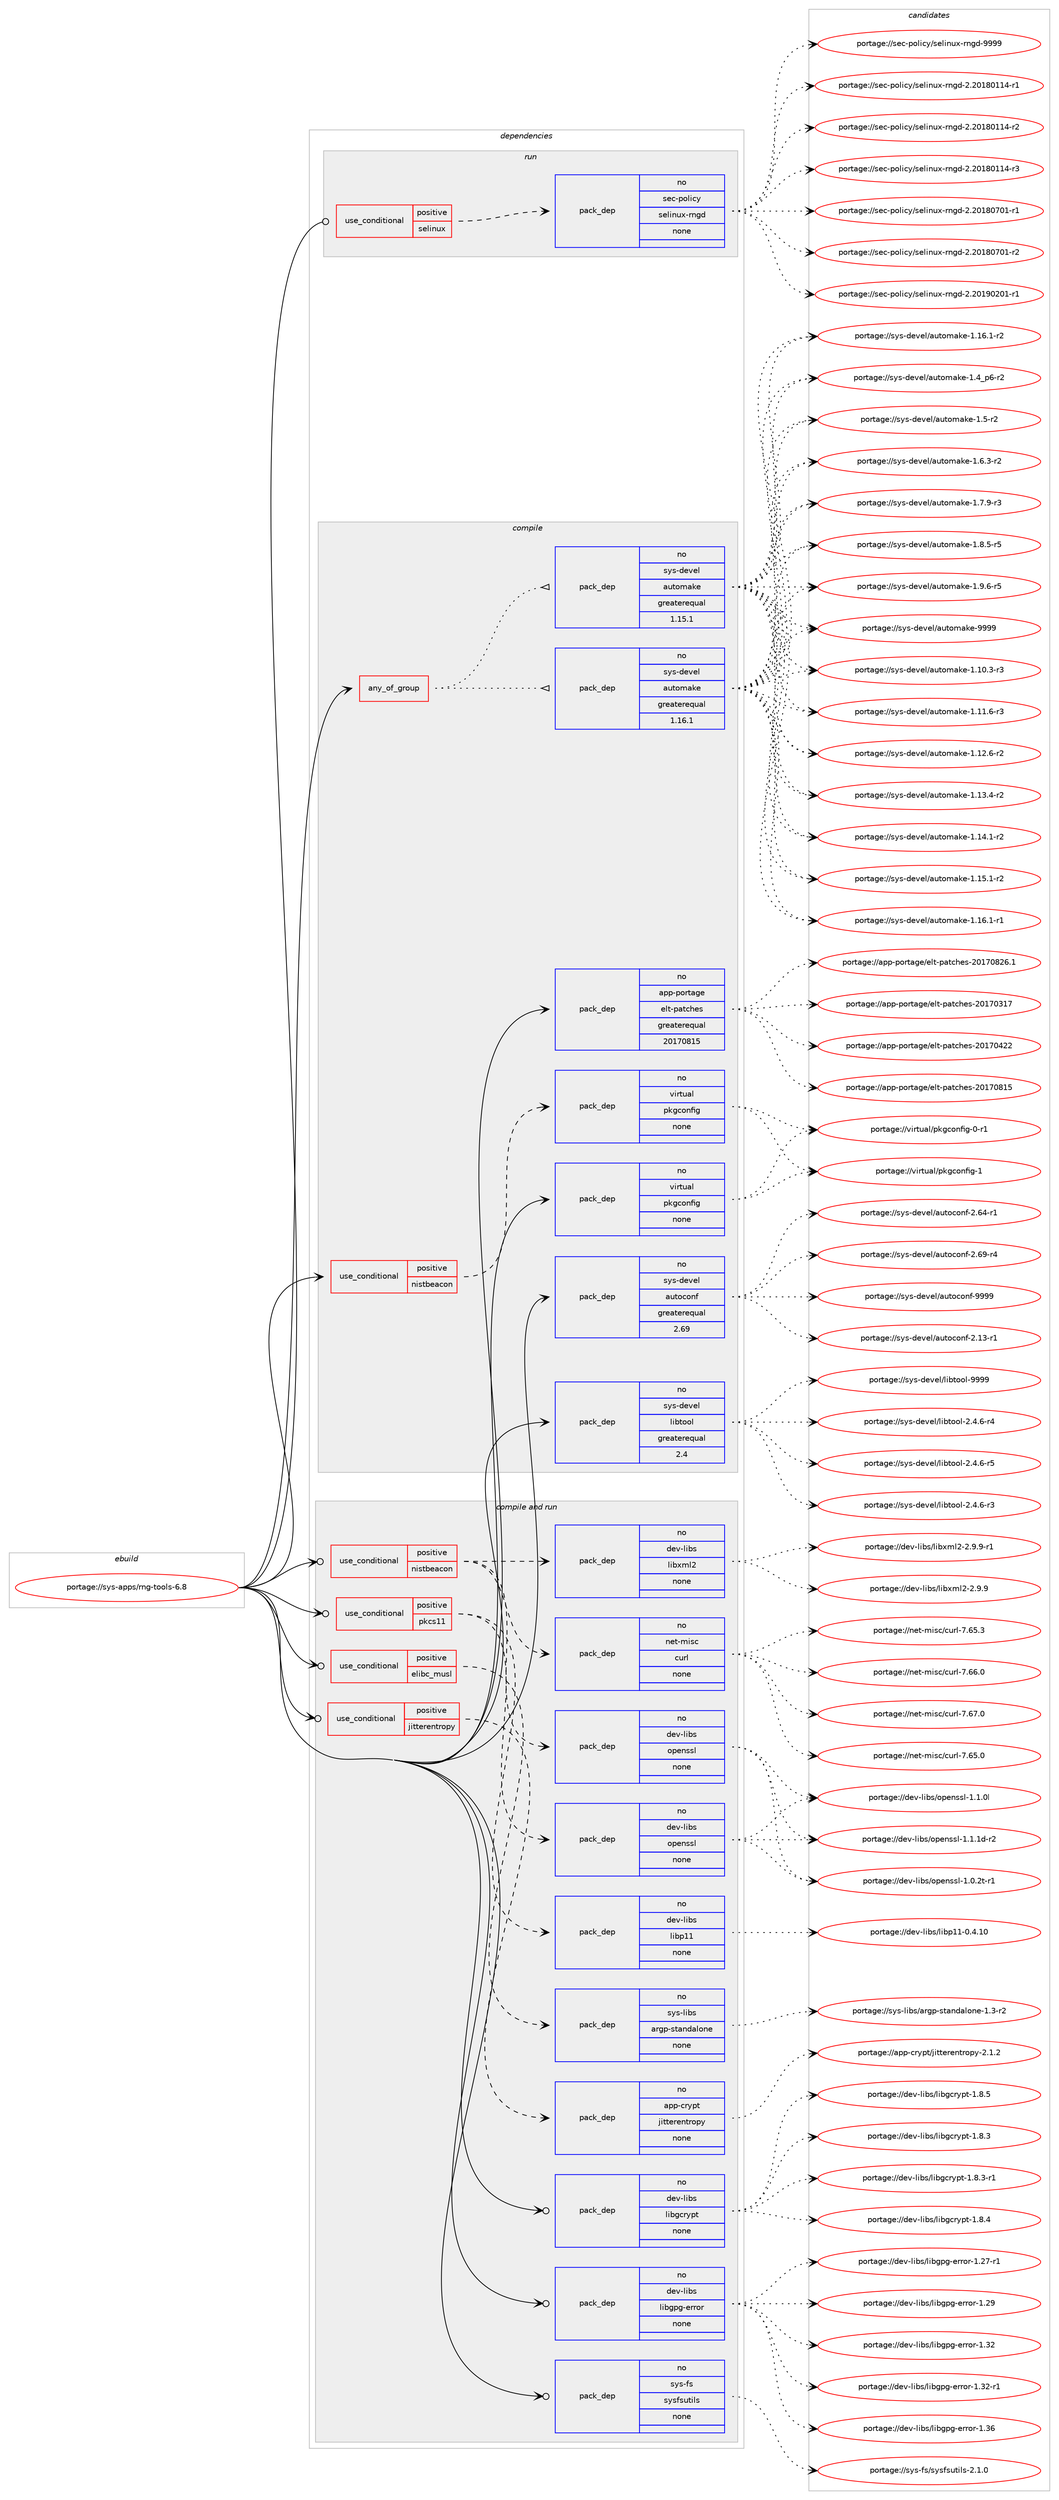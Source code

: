 digraph prolog {

# *************
# Graph options
# *************

newrank=true;
concentrate=true;
compound=true;
graph [rankdir=LR,fontname=Helvetica,fontsize=10,ranksep=1.5];#, ranksep=2.5, nodesep=0.2];
edge  [arrowhead=vee];
node  [fontname=Helvetica,fontsize=10];

# **********
# The ebuild
# **********

subgraph cluster_leftcol {
color=gray;
rank=same;
label=<<i>ebuild</i>>;
id [label="portage://sys-apps/rng-tools-6.8", color=red, width=4, href="../sys-apps/rng-tools-6.8.svg"];
}

# ****************
# The dependencies
# ****************

subgraph cluster_midcol {
color=gray;
label=<<i>dependencies</i>>;
subgraph cluster_compile {
fillcolor="#eeeeee";
style=filled;
label=<<i>compile</i>>;
subgraph any6637 {
dependency410652 [label=<<TABLE BORDER="0" CELLBORDER="1" CELLSPACING="0" CELLPADDING="4"><TR><TD CELLPADDING="10">any_of_group</TD></TR></TABLE>>, shape=none, color=red];subgraph pack303883 {
dependency410653 [label=<<TABLE BORDER="0" CELLBORDER="1" CELLSPACING="0" CELLPADDING="4" WIDTH="220"><TR><TD ROWSPAN="6" CELLPADDING="30">pack_dep</TD></TR><TR><TD WIDTH="110">no</TD></TR><TR><TD>sys-devel</TD></TR><TR><TD>automake</TD></TR><TR><TD>greaterequal</TD></TR><TR><TD>1.16.1</TD></TR></TABLE>>, shape=none, color=blue];
}
dependency410652:e -> dependency410653:w [weight=20,style="dotted",arrowhead="oinv"];
subgraph pack303884 {
dependency410654 [label=<<TABLE BORDER="0" CELLBORDER="1" CELLSPACING="0" CELLPADDING="4" WIDTH="220"><TR><TD ROWSPAN="6" CELLPADDING="30">pack_dep</TD></TR><TR><TD WIDTH="110">no</TD></TR><TR><TD>sys-devel</TD></TR><TR><TD>automake</TD></TR><TR><TD>greaterequal</TD></TR><TR><TD>1.15.1</TD></TR></TABLE>>, shape=none, color=blue];
}
dependency410652:e -> dependency410654:w [weight=20,style="dotted",arrowhead="oinv"];
}
id:e -> dependency410652:w [weight=20,style="solid",arrowhead="vee"];
subgraph cond99914 {
dependency410655 [label=<<TABLE BORDER="0" CELLBORDER="1" CELLSPACING="0" CELLPADDING="4"><TR><TD ROWSPAN="3" CELLPADDING="10">use_conditional</TD></TR><TR><TD>positive</TD></TR><TR><TD>nistbeacon</TD></TR></TABLE>>, shape=none, color=red];
subgraph pack303885 {
dependency410656 [label=<<TABLE BORDER="0" CELLBORDER="1" CELLSPACING="0" CELLPADDING="4" WIDTH="220"><TR><TD ROWSPAN="6" CELLPADDING="30">pack_dep</TD></TR><TR><TD WIDTH="110">no</TD></TR><TR><TD>virtual</TD></TR><TR><TD>pkgconfig</TD></TR><TR><TD>none</TD></TR><TR><TD></TD></TR></TABLE>>, shape=none, color=blue];
}
dependency410655:e -> dependency410656:w [weight=20,style="dashed",arrowhead="vee"];
}
id:e -> dependency410655:w [weight=20,style="solid",arrowhead="vee"];
subgraph pack303886 {
dependency410657 [label=<<TABLE BORDER="0" CELLBORDER="1" CELLSPACING="0" CELLPADDING="4" WIDTH="220"><TR><TD ROWSPAN="6" CELLPADDING="30">pack_dep</TD></TR><TR><TD WIDTH="110">no</TD></TR><TR><TD>app-portage</TD></TR><TR><TD>elt-patches</TD></TR><TR><TD>greaterequal</TD></TR><TR><TD>20170815</TD></TR></TABLE>>, shape=none, color=blue];
}
id:e -> dependency410657:w [weight=20,style="solid",arrowhead="vee"];
subgraph pack303887 {
dependency410658 [label=<<TABLE BORDER="0" CELLBORDER="1" CELLSPACING="0" CELLPADDING="4" WIDTH="220"><TR><TD ROWSPAN="6" CELLPADDING="30">pack_dep</TD></TR><TR><TD WIDTH="110">no</TD></TR><TR><TD>sys-devel</TD></TR><TR><TD>autoconf</TD></TR><TR><TD>greaterequal</TD></TR><TR><TD>2.69</TD></TR></TABLE>>, shape=none, color=blue];
}
id:e -> dependency410658:w [weight=20,style="solid",arrowhead="vee"];
subgraph pack303888 {
dependency410659 [label=<<TABLE BORDER="0" CELLBORDER="1" CELLSPACING="0" CELLPADDING="4" WIDTH="220"><TR><TD ROWSPAN="6" CELLPADDING="30">pack_dep</TD></TR><TR><TD WIDTH="110">no</TD></TR><TR><TD>sys-devel</TD></TR><TR><TD>libtool</TD></TR><TR><TD>greaterequal</TD></TR><TR><TD>2.4</TD></TR></TABLE>>, shape=none, color=blue];
}
id:e -> dependency410659:w [weight=20,style="solid",arrowhead="vee"];
subgraph pack303889 {
dependency410660 [label=<<TABLE BORDER="0" CELLBORDER="1" CELLSPACING="0" CELLPADDING="4" WIDTH="220"><TR><TD ROWSPAN="6" CELLPADDING="30">pack_dep</TD></TR><TR><TD WIDTH="110">no</TD></TR><TR><TD>virtual</TD></TR><TR><TD>pkgconfig</TD></TR><TR><TD>none</TD></TR><TR><TD></TD></TR></TABLE>>, shape=none, color=blue];
}
id:e -> dependency410660:w [weight=20,style="solid",arrowhead="vee"];
}
subgraph cluster_compileandrun {
fillcolor="#eeeeee";
style=filled;
label=<<i>compile and run</i>>;
subgraph cond99915 {
dependency410661 [label=<<TABLE BORDER="0" CELLBORDER="1" CELLSPACING="0" CELLPADDING="4"><TR><TD ROWSPAN="3" CELLPADDING="10">use_conditional</TD></TR><TR><TD>positive</TD></TR><TR><TD>elibc_musl</TD></TR></TABLE>>, shape=none, color=red];
subgraph pack303890 {
dependency410662 [label=<<TABLE BORDER="0" CELLBORDER="1" CELLSPACING="0" CELLPADDING="4" WIDTH="220"><TR><TD ROWSPAN="6" CELLPADDING="30">pack_dep</TD></TR><TR><TD WIDTH="110">no</TD></TR><TR><TD>sys-libs</TD></TR><TR><TD>argp-standalone</TD></TR><TR><TD>none</TD></TR><TR><TD></TD></TR></TABLE>>, shape=none, color=blue];
}
dependency410661:e -> dependency410662:w [weight=20,style="dashed",arrowhead="vee"];
}
id:e -> dependency410661:w [weight=20,style="solid",arrowhead="odotvee"];
subgraph cond99916 {
dependency410663 [label=<<TABLE BORDER="0" CELLBORDER="1" CELLSPACING="0" CELLPADDING="4"><TR><TD ROWSPAN="3" CELLPADDING="10">use_conditional</TD></TR><TR><TD>positive</TD></TR><TR><TD>jitterentropy</TD></TR></TABLE>>, shape=none, color=red];
subgraph pack303891 {
dependency410664 [label=<<TABLE BORDER="0" CELLBORDER="1" CELLSPACING="0" CELLPADDING="4" WIDTH="220"><TR><TD ROWSPAN="6" CELLPADDING="30">pack_dep</TD></TR><TR><TD WIDTH="110">no</TD></TR><TR><TD>app-crypt</TD></TR><TR><TD>jitterentropy</TD></TR><TR><TD>none</TD></TR><TR><TD></TD></TR></TABLE>>, shape=none, color=blue];
}
dependency410663:e -> dependency410664:w [weight=20,style="dashed",arrowhead="vee"];
}
id:e -> dependency410663:w [weight=20,style="solid",arrowhead="odotvee"];
subgraph cond99917 {
dependency410665 [label=<<TABLE BORDER="0" CELLBORDER="1" CELLSPACING="0" CELLPADDING="4"><TR><TD ROWSPAN="3" CELLPADDING="10">use_conditional</TD></TR><TR><TD>positive</TD></TR><TR><TD>nistbeacon</TD></TR></TABLE>>, shape=none, color=red];
subgraph pack303892 {
dependency410666 [label=<<TABLE BORDER="0" CELLBORDER="1" CELLSPACING="0" CELLPADDING="4" WIDTH="220"><TR><TD ROWSPAN="6" CELLPADDING="30">pack_dep</TD></TR><TR><TD WIDTH="110">no</TD></TR><TR><TD>net-misc</TD></TR><TR><TD>curl</TD></TR><TR><TD>none</TD></TR><TR><TD></TD></TR></TABLE>>, shape=none, color=blue];
}
dependency410665:e -> dependency410666:w [weight=20,style="dashed",arrowhead="vee"];
subgraph pack303893 {
dependency410667 [label=<<TABLE BORDER="0" CELLBORDER="1" CELLSPACING="0" CELLPADDING="4" WIDTH="220"><TR><TD ROWSPAN="6" CELLPADDING="30">pack_dep</TD></TR><TR><TD WIDTH="110">no</TD></TR><TR><TD>dev-libs</TD></TR><TR><TD>libxml2</TD></TR><TR><TD>none</TD></TR><TR><TD></TD></TR></TABLE>>, shape=none, color=blue];
}
dependency410665:e -> dependency410667:w [weight=20,style="dashed",arrowhead="vee"];
subgraph pack303894 {
dependency410668 [label=<<TABLE BORDER="0" CELLBORDER="1" CELLSPACING="0" CELLPADDING="4" WIDTH="220"><TR><TD ROWSPAN="6" CELLPADDING="30">pack_dep</TD></TR><TR><TD WIDTH="110">no</TD></TR><TR><TD>dev-libs</TD></TR><TR><TD>openssl</TD></TR><TR><TD>none</TD></TR><TR><TD></TD></TR></TABLE>>, shape=none, color=blue];
}
dependency410665:e -> dependency410668:w [weight=20,style="dashed",arrowhead="vee"];
}
id:e -> dependency410665:w [weight=20,style="solid",arrowhead="odotvee"];
subgraph cond99918 {
dependency410669 [label=<<TABLE BORDER="0" CELLBORDER="1" CELLSPACING="0" CELLPADDING="4"><TR><TD ROWSPAN="3" CELLPADDING="10">use_conditional</TD></TR><TR><TD>positive</TD></TR><TR><TD>pkcs11</TD></TR></TABLE>>, shape=none, color=red];
subgraph pack303895 {
dependency410670 [label=<<TABLE BORDER="0" CELLBORDER="1" CELLSPACING="0" CELLPADDING="4" WIDTH="220"><TR><TD ROWSPAN="6" CELLPADDING="30">pack_dep</TD></TR><TR><TD WIDTH="110">no</TD></TR><TR><TD>dev-libs</TD></TR><TR><TD>libp11</TD></TR><TR><TD>none</TD></TR><TR><TD></TD></TR></TABLE>>, shape=none, color=blue];
}
dependency410669:e -> dependency410670:w [weight=20,style="dashed",arrowhead="vee"];
subgraph pack303896 {
dependency410671 [label=<<TABLE BORDER="0" CELLBORDER="1" CELLSPACING="0" CELLPADDING="4" WIDTH="220"><TR><TD ROWSPAN="6" CELLPADDING="30">pack_dep</TD></TR><TR><TD WIDTH="110">no</TD></TR><TR><TD>dev-libs</TD></TR><TR><TD>openssl</TD></TR><TR><TD>none</TD></TR><TR><TD></TD></TR></TABLE>>, shape=none, color=blue];
}
dependency410669:e -> dependency410671:w [weight=20,style="dashed",arrowhead="vee"];
}
id:e -> dependency410669:w [weight=20,style="solid",arrowhead="odotvee"];
subgraph pack303897 {
dependency410672 [label=<<TABLE BORDER="0" CELLBORDER="1" CELLSPACING="0" CELLPADDING="4" WIDTH="220"><TR><TD ROWSPAN="6" CELLPADDING="30">pack_dep</TD></TR><TR><TD WIDTH="110">no</TD></TR><TR><TD>dev-libs</TD></TR><TR><TD>libgcrypt</TD></TR><TR><TD>none</TD></TR><TR><TD></TD></TR></TABLE>>, shape=none, color=blue];
}
id:e -> dependency410672:w [weight=20,style="solid",arrowhead="odotvee"];
subgraph pack303898 {
dependency410673 [label=<<TABLE BORDER="0" CELLBORDER="1" CELLSPACING="0" CELLPADDING="4" WIDTH="220"><TR><TD ROWSPAN="6" CELLPADDING="30">pack_dep</TD></TR><TR><TD WIDTH="110">no</TD></TR><TR><TD>dev-libs</TD></TR><TR><TD>libgpg-error</TD></TR><TR><TD>none</TD></TR><TR><TD></TD></TR></TABLE>>, shape=none, color=blue];
}
id:e -> dependency410673:w [weight=20,style="solid",arrowhead="odotvee"];
subgraph pack303899 {
dependency410674 [label=<<TABLE BORDER="0" CELLBORDER="1" CELLSPACING="0" CELLPADDING="4" WIDTH="220"><TR><TD ROWSPAN="6" CELLPADDING="30">pack_dep</TD></TR><TR><TD WIDTH="110">no</TD></TR><TR><TD>sys-fs</TD></TR><TR><TD>sysfsutils</TD></TR><TR><TD>none</TD></TR><TR><TD></TD></TR></TABLE>>, shape=none, color=blue];
}
id:e -> dependency410674:w [weight=20,style="solid",arrowhead="odotvee"];
}
subgraph cluster_run {
fillcolor="#eeeeee";
style=filled;
label=<<i>run</i>>;
subgraph cond99919 {
dependency410675 [label=<<TABLE BORDER="0" CELLBORDER="1" CELLSPACING="0" CELLPADDING="4"><TR><TD ROWSPAN="3" CELLPADDING="10">use_conditional</TD></TR><TR><TD>positive</TD></TR><TR><TD>selinux</TD></TR></TABLE>>, shape=none, color=red];
subgraph pack303900 {
dependency410676 [label=<<TABLE BORDER="0" CELLBORDER="1" CELLSPACING="0" CELLPADDING="4" WIDTH="220"><TR><TD ROWSPAN="6" CELLPADDING="30">pack_dep</TD></TR><TR><TD WIDTH="110">no</TD></TR><TR><TD>sec-policy</TD></TR><TR><TD>selinux-rngd</TD></TR><TR><TD>none</TD></TR><TR><TD></TD></TR></TABLE>>, shape=none, color=blue];
}
dependency410675:e -> dependency410676:w [weight=20,style="dashed",arrowhead="vee"];
}
id:e -> dependency410675:w [weight=20,style="solid",arrowhead="odot"];
}
}

# **************
# The candidates
# **************

subgraph cluster_choices {
rank=same;
color=gray;
label=<<i>candidates</i>>;

subgraph choice303883 {
color=black;
nodesep=1;
choiceportage11512111545100101118101108479711711611110997107101454946494846514511451 [label="portage://sys-devel/automake-1.10.3-r3", color=red, width=4,href="../sys-devel/automake-1.10.3-r3.svg"];
choiceportage11512111545100101118101108479711711611110997107101454946494946544511451 [label="portage://sys-devel/automake-1.11.6-r3", color=red, width=4,href="../sys-devel/automake-1.11.6-r3.svg"];
choiceportage11512111545100101118101108479711711611110997107101454946495046544511450 [label="portage://sys-devel/automake-1.12.6-r2", color=red, width=4,href="../sys-devel/automake-1.12.6-r2.svg"];
choiceportage11512111545100101118101108479711711611110997107101454946495146524511450 [label="portage://sys-devel/automake-1.13.4-r2", color=red, width=4,href="../sys-devel/automake-1.13.4-r2.svg"];
choiceportage11512111545100101118101108479711711611110997107101454946495246494511450 [label="portage://sys-devel/automake-1.14.1-r2", color=red, width=4,href="../sys-devel/automake-1.14.1-r2.svg"];
choiceportage11512111545100101118101108479711711611110997107101454946495346494511450 [label="portage://sys-devel/automake-1.15.1-r2", color=red, width=4,href="../sys-devel/automake-1.15.1-r2.svg"];
choiceportage11512111545100101118101108479711711611110997107101454946495446494511449 [label="portage://sys-devel/automake-1.16.1-r1", color=red, width=4,href="../sys-devel/automake-1.16.1-r1.svg"];
choiceportage11512111545100101118101108479711711611110997107101454946495446494511450 [label="portage://sys-devel/automake-1.16.1-r2", color=red, width=4,href="../sys-devel/automake-1.16.1-r2.svg"];
choiceportage115121115451001011181011084797117116111109971071014549465295112544511450 [label="portage://sys-devel/automake-1.4_p6-r2", color=red, width=4,href="../sys-devel/automake-1.4_p6-r2.svg"];
choiceportage11512111545100101118101108479711711611110997107101454946534511450 [label="portage://sys-devel/automake-1.5-r2", color=red, width=4,href="../sys-devel/automake-1.5-r2.svg"];
choiceportage115121115451001011181011084797117116111109971071014549465446514511450 [label="portage://sys-devel/automake-1.6.3-r2", color=red, width=4,href="../sys-devel/automake-1.6.3-r2.svg"];
choiceportage115121115451001011181011084797117116111109971071014549465546574511451 [label="portage://sys-devel/automake-1.7.9-r3", color=red, width=4,href="../sys-devel/automake-1.7.9-r3.svg"];
choiceportage115121115451001011181011084797117116111109971071014549465646534511453 [label="portage://sys-devel/automake-1.8.5-r5", color=red, width=4,href="../sys-devel/automake-1.8.5-r5.svg"];
choiceportage115121115451001011181011084797117116111109971071014549465746544511453 [label="portage://sys-devel/automake-1.9.6-r5", color=red, width=4,href="../sys-devel/automake-1.9.6-r5.svg"];
choiceportage115121115451001011181011084797117116111109971071014557575757 [label="portage://sys-devel/automake-9999", color=red, width=4,href="../sys-devel/automake-9999.svg"];
dependency410653:e -> choiceportage11512111545100101118101108479711711611110997107101454946494846514511451:w [style=dotted,weight="100"];
dependency410653:e -> choiceportage11512111545100101118101108479711711611110997107101454946494946544511451:w [style=dotted,weight="100"];
dependency410653:e -> choiceportage11512111545100101118101108479711711611110997107101454946495046544511450:w [style=dotted,weight="100"];
dependency410653:e -> choiceportage11512111545100101118101108479711711611110997107101454946495146524511450:w [style=dotted,weight="100"];
dependency410653:e -> choiceportage11512111545100101118101108479711711611110997107101454946495246494511450:w [style=dotted,weight="100"];
dependency410653:e -> choiceportage11512111545100101118101108479711711611110997107101454946495346494511450:w [style=dotted,weight="100"];
dependency410653:e -> choiceportage11512111545100101118101108479711711611110997107101454946495446494511449:w [style=dotted,weight="100"];
dependency410653:e -> choiceportage11512111545100101118101108479711711611110997107101454946495446494511450:w [style=dotted,weight="100"];
dependency410653:e -> choiceportage115121115451001011181011084797117116111109971071014549465295112544511450:w [style=dotted,weight="100"];
dependency410653:e -> choiceportage11512111545100101118101108479711711611110997107101454946534511450:w [style=dotted,weight="100"];
dependency410653:e -> choiceportage115121115451001011181011084797117116111109971071014549465446514511450:w [style=dotted,weight="100"];
dependency410653:e -> choiceportage115121115451001011181011084797117116111109971071014549465546574511451:w [style=dotted,weight="100"];
dependency410653:e -> choiceportage115121115451001011181011084797117116111109971071014549465646534511453:w [style=dotted,weight="100"];
dependency410653:e -> choiceportage115121115451001011181011084797117116111109971071014549465746544511453:w [style=dotted,weight="100"];
dependency410653:e -> choiceportage115121115451001011181011084797117116111109971071014557575757:w [style=dotted,weight="100"];
}
subgraph choice303884 {
color=black;
nodesep=1;
choiceportage11512111545100101118101108479711711611110997107101454946494846514511451 [label="portage://sys-devel/automake-1.10.3-r3", color=red, width=4,href="../sys-devel/automake-1.10.3-r3.svg"];
choiceportage11512111545100101118101108479711711611110997107101454946494946544511451 [label="portage://sys-devel/automake-1.11.6-r3", color=red, width=4,href="../sys-devel/automake-1.11.6-r3.svg"];
choiceportage11512111545100101118101108479711711611110997107101454946495046544511450 [label="portage://sys-devel/automake-1.12.6-r2", color=red, width=4,href="../sys-devel/automake-1.12.6-r2.svg"];
choiceportage11512111545100101118101108479711711611110997107101454946495146524511450 [label="portage://sys-devel/automake-1.13.4-r2", color=red, width=4,href="../sys-devel/automake-1.13.4-r2.svg"];
choiceportage11512111545100101118101108479711711611110997107101454946495246494511450 [label="portage://sys-devel/automake-1.14.1-r2", color=red, width=4,href="../sys-devel/automake-1.14.1-r2.svg"];
choiceportage11512111545100101118101108479711711611110997107101454946495346494511450 [label="portage://sys-devel/automake-1.15.1-r2", color=red, width=4,href="../sys-devel/automake-1.15.1-r2.svg"];
choiceportage11512111545100101118101108479711711611110997107101454946495446494511449 [label="portage://sys-devel/automake-1.16.1-r1", color=red, width=4,href="../sys-devel/automake-1.16.1-r1.svg"];
choiceportage11512111545100101118101108479711711611110997107101454946495446494511450 [label="portage://sys-devel/automake-1.16.1-r2", color=red, width=4,href="../sys-devel/automake-1.16.1-r2.svg"];
choiceportage115121115451001011181011084797117116111109971071014549465295112544511450 [label="portage://sys-devel/automake-1.4_p6-r2", color=red, width=4,href="../sys-devel/automake-1.4_p6-r2.svg"];
choiceportage11512111545100101118101108479711711611110997107101454946534511450 [label="portage://sys-devel/automake-1.5-r2", color=red, width=4,href="../sys-devel/automake-1.5-r2.svg"];
choiceportage115121115451001011181011084797117116111109971071014549465446514511450 [label="portage://sys-devel/automake-1.6.3-r2", color=red, width=4,href="../sys-devel/automake-1.6.3-r2.svg"];
choiceportage115121115451001011181011084797117116111109971071014549465546574511451 [label="portage://sys-devel/automake-1.7.9-r3", color=red, width=4,href="../sys-devel/automake-1.7.9-r3.svg"];
choiceportage115121115451001011181011084797117116111109971071014549465646534511453 [label="portage://sys-devel/automake-1.8.5-r5", color=red, width=4,href="../sys-devel/automake-1.8.5-r5.svg"];
choiceportage115121115451001011181011084797117116111109971071014549465746544511453 [label="portage://sys-devel/automake-1.9.6-r5", color=red, width=4,href="../sys-devel/automake-1.9.6-r5.svg"];
choiceportage115121115451001011181011084797117116111109971071014557575757 [label="portage://sys-devel/automake-9999", color=red, width=4,href="../sys-devel/automake-9999.svg"];
dependency410654:e -> choiceportage11512111545100101118101108479711711611110997107101454946494846514511451:w [style=dotted,weight="100"];
dependency410654:e -> choiceportage11512111545100101118101108479711711611110997107101454946494946544511451:w [style=dotted,weight="100"];
dependency410654:e -> choiceportage11512111545100101118101108479711711611110997107101454946495046544511450:w [style=dotted,weight="100"];
dependency410654:e -> choiceportage11512111545100101118101108479711711611110997107101454946495146524511450:w [style=dotted,weight="100"];
dependency410654:e -> choiceportage11512111545100101118101108479711711611110997107101454946495246494511450:w [style=dotted,weight="100"];
dependency410654:e -> choiceportage11512111545100101118101108479711711611110997107101454946495346494511450:w [style=dotted,weight="100"];
dependency410654:e -> choiceportage11512111545100101118101108479711711611110997107101454946495446494511449:w [style=dotted,weight="100"];
dependency410654:e -> choiceportage11512111545100101118101108479711711611110997107101454946495446494511450:w [style=dotted,weight="100"];
dependency410654:e -> choiceportage115121115451001011181011084797117116111109971071014549465295112544511450:w [style=dotted,weight="100"];
dependency410654:e -> choiceportage11512111545100101118101108479711711611110997107101454946534511450:w [style=dotted,weight="100"];
dependency410654:e -> choiceportage115121115451001011181011084797117116111109971071014549465446514511450:w [style=dotted,weight="100"];
dependency410654:e -> choiceportage115121115451001011181011084797117116111109971071014549465546574511451:w [style=dotted,weight="100"];
dependency410654:e -> choiceportage115121115451001011181011084797117116111109971071014549465646534511453:w [style=dotted,weight="100"];
dependency410654:e -> choiceportage115121115451001011181011084797117116111109971071014549465746544511453:w [style=dotted,weight="100"];
dependency410654:e -> choiceportage115121115451001011181011084797117116111109971071014557575757:w [style=dotted,weight="100"];
}
subgraph choice303885 {
color=black;
nodesep=1;
choiceportage11810511411611797108471121071039911111010210510345484511449 [label="portage://virtual/pkgconfig-0-r1", color=red, width=4,href="../virtual/pkgconfig-0-r1.svg"];
choiceportage1181051141161179710847112107103991111101021051034549 [label="portage://virtual/pkgconfig-1", color=red, width=4,href="../virtual/pkgconfig-1.svg"];
dependency410656:e -> choiceportage11810511411611797108471121071039911111010210510345484511449:w [style=dotted,weight="100"];
dependency410656:e -> choiceportage1181051141161179710847112107103991111101021051034549:w [style=dotted,weight="100"];
}
subgraph choice303886 {
color=black;
nodesep=1;
choiceportage97112112451121111141169710310147101108116451129711699104101115455048495548514955 [label="portage://app-portage/elt-patches-20170317", color=red, width=4,href="../app-portage/elt-patches-20170317.svg"];
choiceportage97112112451121111141169710310147101108116451129711699104101115455048495548525050 [label="portage://app-portage/elt-patches-20170422", color=red, width=4,href="../app-portage/elt-patches-20170422.svg"];
choiceportage97112112451121111141169710310147101108116451129711699104101115455048495548564953 [label="portage://app-portage/elt-patches-20170815", color=red, width=4,href="../app-portage/elt-patches-20170815.svg"];
choiceportage971121124511211111411697103101471011081164511297116991041011154550484955485650544649 [label="portage://app-portage/elt-patches-20170826.1", color=red, width=4,href="../app-portage/elt-patches-20170826.1.svg"];
dependency410657:e -> choiceportage97112112451121111141169710310147101108116451129711699104101115455048495548514955:w [style=dotted,weight="100"];
dependency410657:e -> choiceportage97112112451121111141169710310147101108116451129711699104101115455048495548525050:w [style=dotted,weight="100"];
dependency410657:e -> choiceportage97112112451121111141169710310147101108116451129711699104101115455048495548564953:w [style=dotted,weight="100"];
dependency410657:e -> choiceportage971121124511211111411697103101471011081164511297116991041011154550484955485650544649:w [style=dotted,weight="100"];
}
subgraph choice303887 {
color=black;
nodesep=1;
choiceportage1151211154510010111810110847971171161119911111010245504649514511449 [label="portage://sys-devel/autoconf-2.13-r1", color=red, width=4,href="../sys-devel/autoconf-2.13-r1.svg"];
choiceportage1151211154510010111810110847971171161119911111010245504654524511449 [label="portage://sys-devel/autoconf-2.64-r1", color=red, width=4,href="../sys-devel/autoconf-2.64-r1.svg"];
choiceportage1151211154510010111810110847971171161119911111010245504654574511452 [label="portage://sys-devel/autoconf-2.69-r4", color=red, width=4,href="../sys-devel/autoconf-2.69-r4.svg"];
choiceportage115121115451001011181011084797117116111991111101024557575757 [label="portage://sys-devel/autoconf-9999", color=red, width=4,href="../sys-devel/autoconf-9999.svg"];
dependency410658:e -> choiceportage1151211154510010111810110847971171161119911111010245504649514511449:w [style=dotted,weight="100"];
dependency410658:e -> choiceportage1151211154510010111810110847971171161119911111010245504654524511449:w [style=dotted,weight="100"];
dependency410658:e -> choiceportage1151211154510010111810110847971171161119911111010245504654574511452:w [style=dotted,weight="100"];
dependency410658:e -> choiceportage115121115451001011181011084797117116111991111101024557575757:w [style=dotted,weight="100"];
}
subgraph choice303888 {
color=black;
nodesep=1;
choiceportage1151211154510010111810110847108105981161111111084550465246544511451 [label="portage://sys-devel/libtool-2.4.6-r3", color=red, width=4,href="../sys-devel/libtool-2.4.6-r3.svg"];
choiceportage1151211154510010111810110847108105981161111111084550465246544511452 [label="portage://sys-devel/libtool-2.4.6-r4", color=red, width=4,href="../sys-devel/libtool-2.4.6-r4.svg"];
choiceportage1151211154510010111810110847108105981161111111084550465246544511453 [label="portage://sys-devel/libtool-2.4.6-r5", color=red, width=4,href="../sys-devel/libtool-2.4.6-r5.svg"];
choiceportage1151211154510010111810110847108105981161111111084557575757 [label="portage://sys-devel/libtool-9999", color=red, width=4,href="../sys-devel/libtool-9999.svg"];
dependency410659:e -> choiceportage1151211154510010111810110847108105981161111111084550465246544511451:w [style=dotted,weight="100"];
dependency410659:e -> choiceportage1151211154510010111810110847108105981161111111084550465246544511452:w [style=dotted,weight="100"];
dependency410659:e -> choiceportage1151211154510010111810110847108105981161111111084550465246544511453:w [style=dotted,weight="100"];
dependency410659:e -> choiceportage1151211154510010111810110847108105981161111111084557575757:w [style=dotted,weight="100"];
}
subgraph choice303889 {
color=black;
nodesep=1;
choiceportage11810511411611797108471121071039911111010210510345484511449 [label="portage://virtual/pkgconfig-0-r1", color=red, width=4,href="../virtual/pkgconfig-0-r1.svg"];
choiceportage1181051141161179710847112107103991111101021051034549 [label="portage://virtual/pkgconfig-1", color=red, width=4,href="../virtual/pkgconfig-1.svg"];
dependency410660:e -> choiceportage11810511411611797108471121071039911111010210510345484511449:w [style=dotted,weight="100"];
dependency410660:e -> choiceportage1181051141161179710847112107103991111101021051034549:w [style=dotted,weight="100"];
}
subgraph choice303890 {
color=black;
nodesep=1;
choiceportage11512111545108105981154797114103112451151169711010097108111110101454946514511450 [label="portage://sys-libs/argp-standalone-1.3-r2", color=red, width=4,href="../sys-libs/argp-standalone-1.3-r2.svg"];
dependency410662:e -> choiceportage11512111545108105981154797114103112451151169711010097108111110101454946514511450:w [style=dotted,weight="100"];
}
subgraph choice303891 {
color=black;
nodesep=1;
choiceportage97112112459911412111211647106105116116101114101110116114111112121455046494650 [label="portage://app-crypt/jitterentropy-2.1.2", color=red, width=4,href="../app-crypt/jitterentropy-2.1.2.svg"];
dependency410664:e -> choiceportage97112112459911412111211647106105116116101114101110116114111112121455046494650:w [style=dotted,weight="100"];
}
subgraph choice303892 {
color=black;
nodesep=1;
choiceportage1101011164510910511599479911711410845554654534648 [label="portage://net-misc/curl-7.65.0", color=red, width=4,href="../net-misc/curl-7.65.0.svg"];
choiceportage1101011164510910511599479911711410845554654534651 [label="portage://net-misc/curl-7.65.3", color=red, width=4,href="../net-misc/curl-7.65.3.svg"];
choiceportage1101011164510910511599479911711410845554654544648 [label="portage://net-misc/curl-7.66.0", color=red, width=4,href="../net-misc/curl-7.66.0.svg"];
choiceportage1101011164510910511599479911711410845554654554648 [label="portage://net-misc/curl-7.67.0", color=red, width=4,href="../net-misc/curl-7.67.0.svg"];
dependency410666:e -> choiceportage1101011164510910511599479911711410845554654534648:w [style=dotted,weight="100"];
dependency410666:e -> choiceportage1101011164510910511599479911711410845554654534651:w [style=dotted,weight="100"];
dependency410666:e -> choiceportage1101011164510910511599479911711410845554654544648:w [style=dotted,weight="100"];
dependency410666:e -> choiceportage1101011164510910511599479911711410845554654554648:w [style=dotted,weight="100"];
}
subgraph choice303893 {
color=black;
nodesep=1;
choiceportage1001011184510810598115471081059812010910850455046574657 [label="portage://dev-libs/libxml2-2.9.9", color=red, width=4,href="../dev-libs/libxml2-2.9.9.svg"];
choiceportage10010111845108105981154710810598120109108504550465746574511449 [label="portage://dev-libs/libxml2-2.9.9-r1", color=red, width=4,href="../dev-libs/libxml2-2.9.9-r1.svg"];
dependency410667:e -> choiceportage1001011184510810598115471081059812010910850455046574657:w [style=dotted,weight="100"];
dependency410667:e -> choiceportage10010111845108105981154710810598120109108504550465746574511449:w [style=dotted,weight="100"];
}
subgraph choice303894 {
color=black;
nodesep=1;
choiceportage1001011184510810598115471111121011101151151084549464846501164511449 [label="portage://dev-libs/openssl-1.0.2t-r1", color=red, width=4,href="../dev-libs/openssl-1.0.2t-r1.svg"];
choiceportage100101118451081059811547111112101110115115108454946494648108 [label="portage://dev-libs/openssl-1.1.0l", color=red, width=4,href="../dev-libs/openssl-1.1.0l.svg"];
choiceportage1001011184510810598115471111121011101151151084549464946491004511450 [label="portage://dev-libs/openssl-1.1.1d-r2", color=red, width=4,href="../dev-libs/openssl-1.1.1d-r2.svg"];
dependency410668:e -> choiceportage1001011184510810598115471111121011101151151084549464846501164511449:w [style=dotted,weight="100"];
dependency410668:e -> choiceportage100101118451081059811547111112101110115115108454946494648108:w [style=dotted,weight="100"];
dependency410668:e -> choiceportage1001011184510810598115471111121011101151151084549464946491004511450:w [style=dotted,weight="100"];
}
subgraph choice303895 {
color=black;
nodesep=1;
choiceportage10010111845108105981154710810598112494945484652464948 [label="portage://dev-libs/libp11-0.4.10", color=red, width=4,href="../dev-libs/libp11-0.4.10.svg"];
dependency410670:e -> choiceportage10010111845108105981154710810598112494945484652464948:w [style=dotted,weight="100"];
}
subgraph choice303896 {
color=black;
nodesep=1;
choiceportage1001011184510810598115471111121011101151151084549464846501164511449 [label="portage://dev-libs/openssl-1.0.2t-r1", color=red, width=4,href="../dev-libs/openssl-1.0.2t-r1.svg"];
choiceportage100101118451081059811547111112101110115115108454946494648108 [label="portage://dev-libs/openssl-1.1.0l", color=red, width=4,href="../dev-libs/openssl-1.1.0l.svg"];
choiceportage1001011184510810598115471111121011101151151084549464946491004511450 [label="portage://dev-libs/openssl-1.1.1d-r2", color=red, width=4,href="../dev-libs/openssl-1.1.1d-r2.svg"];
dependency410671:e -> choiceportage1001011184510810598115471111121011101151151084549464846501164511449:w [style=dotted,weight="100"];
dependency410671:e -> choiceportage100101118451081059811547111112101110115115108454946494648108:w [style=dotted,weight="100"];
dependency410671:e -> choiceportage1001011184510810598115471111121011101151151084549464946491004511450:w [style=dotted,weight="100"];
}
subgraph choice303897 {
color=black;
nodesep=1;
choiceportage1001011184510810598115471081059810399114121112116454946564651 [label="portage://dev-libs/libgcrypt-1.8.3", color=red, width=4,href="../dev-libs/libgcrypt-1.8.3.svg"];
choiceportage10010111845108105981154710810598103991141211121164549465646514511449 [label="portage://dev-libs/libgcrypt-1.8.3-r1", color=red, width=4,href="../dev-libs/libgcrypt-1.8.3-r1.svg"];
choiceportage1001011184510810598115471081059810399114121112116454946564652 [label="portage://dev-libs/libgcrypt-1.8.4", color=red, width=4,href="../dev-libs/libgcrypt-1.8.4.svg"];
choiceportage1001011184510810598115471081059810399114121112116454946564653 [label="portage://dev-libs/libgcrypt-1.8.5", color=red, width=4,href="../dev-libs/libgcrypt-1.8.5.svg"];
dependency410672:e -> choiceportage1001011184510810598115471081059810399114121112116454946564651:w [style=dotted,weight="100"];
dependency410672:e -> choiceportage10010111845108105981154710810598103991141211121164549465646514511449:w [style=dotted,weight="100"];
dependency410672:e -> choiceportage1001011184510810598115471081059810399114121112116454946564652:w [style=dotted,weight="100"];
dependency410672:e -> choiceportage1001011184510810598115471081059810399114121112116454946564653:w [style=dotted,weight="100"];
}
subgraph choice303898 {
color=black;
nodesep=1;
choiceportage100101118451081059811547108105981031121034510111411411111445494650554511449 [label="portage://dev-libs/libgpg-error-1.27-r1", color=red, width=4,href="../dev-libs/libgpg-error-1.27-r1.svg"];
choiceportage10010111845108105981154710810598103112103451011141141111144549465057 [label="portage://dev-libs/libgpg-error-1.29", color=red, width=4,href="../dev-libs/libgpg-error-1.29.svg"];
choiceportage10010111845108105981154710810598103112103451011141141111144549465150 [label="portage://dev-libs/libgpg-error-1.32", color=red, width=4,href="../dev-libs/libgpg-error-1.32.svg"];
choiceportage100101118451081059811547108105981031121034510111411411111445494651504511449 [label="portage://dev-libs/libgpg-error-1.32-r1", color=red, width=4,href="../dev-libs/libgpg-error-1.32-r1.svg"];
choiceportage10010111845108105981154710810598103112103451011141141111144549465154 [label="portage://dev-libs/libgpg-error-1.36", color=red, width=4,href="../dev-libs/libgpg-error-1.36.svg"];
dependency410673:e -> choiceportage100101118451081059811547108105981031121034510111411411111445494650554511449:w [style=dotted,weight="100"];
dependency410673:e -> choiceportage10010111845108105981154710810598103112103451011141141111144549465057:w [style=dotted,weight="100"];
dependency410673:e -> choiceportage10010111845108105981154710810598103112103451011141141111144549465150:w [style=dotted,weight="100"];
dependency410673:e -> choiceportage100101118451081059811547108105981031121034510111411411111445494651504511449:w [style=dotted,weight="100"];
dependency410673:e -> choiceportage10010111845108105981154710810598103112103451011141141111144549465154:w [style=dotted,weight="100"];
}
subgraph choice303899 {
color=black;
nodesep=1;
choiceportage1151211154510211547115121115102115117116105108115455046494648 [label="portage://sys-fs/sysfsutils-2.1.0", color=red, width=4,href="../sys-fs/sysfsutils-2.1.0.svg"];
dependency410674:e -> choiceportage1151211154510211547115121115102115117116105108115455046494648:w [style=dotted,weight="100"];
}
subgraph choice303900 {
color=black;
nodesep=1;
choiceportage115101994511211110810599121471151011081051101171204511411010310045504650484956484949524511449 [label="portage://sec-policy/selinux-rngd-2.20180114-r1", color=red, width=4,href="../sec-policy/selinux-rngd-2.20180114-r1.svg"];
choiceportage115101994511211110810599121471151011081051101171204511411010310045504650484956484949524511450 [label="portage://sec-policy/selinux-rngd-2.20180114-r2", color=red, width=4,href="../sec-policy/selinux-rngd-2.20180114-r2.svg"];
choiceportage115101994511211110810599121471151011081051101171204511411010310045504650484956484949524511451 [label="portage://sec-policy/selinux-rngd-2.20180114-r3", color=red, width=4,href="../sec-policy/selinux-rngd-2.20180114-r3.svg"];
choiceportage115101994511211110810599121471151011081051101171204511411010310045504650484956485548494511449 [label="portage://sec-policy/selinux-rngd-2.20180701-r1", color=red, width=4,href="../sec-policy/selinux-rngd-2.20180701-r1.svg"];
choiceportage115101994511211110810599121471151011081051101171204511411010310045504650484956485548494511450 [label="portage://sec-policy/selinux-rngd-2.20180701-r2", color=red, width=4,href="../sec-policy/selinux-rngd-2.20180701-r2.svg"];
choiceportage115101994511211110810599121471151011081051101171204511411010310045504650484957485048494511449 [label="portage://sec-policy/selinux-rngd-2.20190201-r1", color=red, width=4,href="../sec-policy/selinux-rngd-2.20190201-r1.svg"];
choiceportage11510199451121111081059912147115101108105110117120451141101031004557575757 [label="portage://sec-policy/selinux-rngd-9999", color=red, width=4,href="../sec-policy/selinux-rngd-9999.svg"];
dependency410676:e -> choiceportage115101994511211110810599121471151011081051101171204511411010310045504650484956484949524511449:w [style=dotted,weight="100"];
dependency410676:e -> choiceportage115101994511211110810599121471151011081051101171204511411010310045504650484956484949524511450:w [style=dotted,weight="100"];
dependency410676:e -> choiceportage115101994511211110810599121471151011081051101171204511411010310045504650484956484949524511451:w [style=dotted,weight="100"];
dependency410676:e -> choiceportage115101994511211110810599121471151011081051101171204511411010310045504650484956485548494511449:w [style=dotted,weight="100"];
dependency410676:e -> choiceportage115101994511211110810599121471151011081051101171204511411010310045504650484956485548494511450:w [style=dotted,weight="100"];
dependency410676:e -> choiceportage115101994511211110810599121471151011081051101171204511411010310045504650484957485048494511449:w [style=dotted,weight="100"];
dependency410676:e -> choiceportage11510199451121111081059912147115101108105110117120451141101031004557575757:w [style=dotted,weight="100"];
}
}

}
